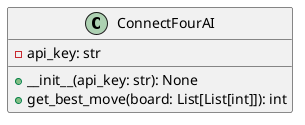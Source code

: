 @startuml
class ConnectFourAI {
    - api_key: str
    + __init__(api_key: str): None
    + get_best_move(board: List[List[int]]): int
}

@enduml